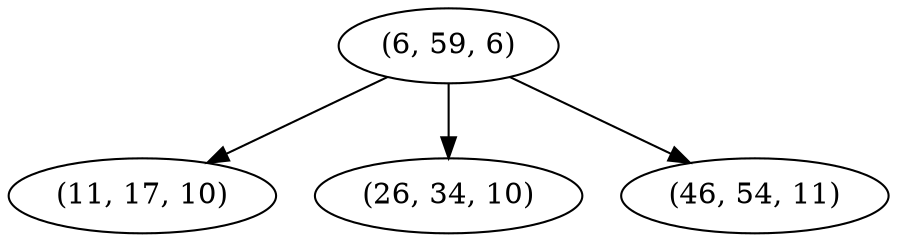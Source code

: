 digraph tree {
    "(6, 59, 6)";
    "(11, 17, 10)";
    "(26, 34, 10)";
    "(46, 54, 11)";
    "(6, 59, 6)" -> "(11, 17, 10)";
    "(6, 59, 6)" -> "(26, 34, 10)";
    "(6, 59, 6)" -> "(46, 54, 11)";
}
